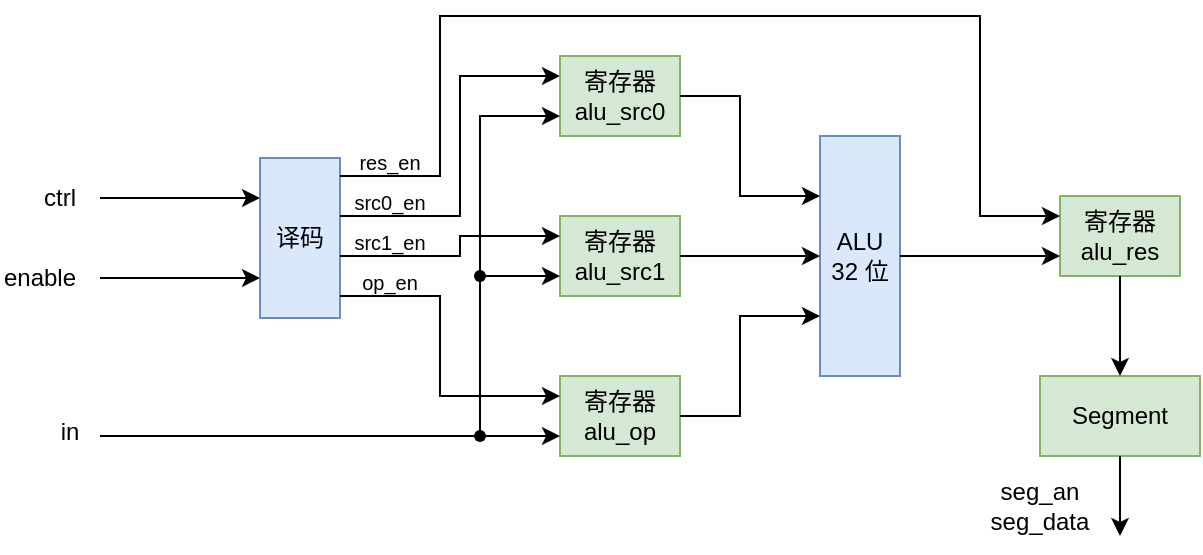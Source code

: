 <mxfile version="21.2.1" type="device">
  <diagram name="第 1 页" id="eWMWSehe36qU4sMQsFfr">
    <mxGraphModel dx="672" dy="411" grid="0" gridSize="10" guides="1" tooltips="1" connect="1" arrows="1" fold="1" page="1" pageScale="1" pageWidth="4681" pageHeight="3300" math="0" shadow="0">
      <root>
        <mxCell id="0" />
        <mxCell id="1" parent="0" />
        <mxCell id="okDLBhaODSzfk4YEHnMo-1" value="译码" style="rounded=0;whiteSpace=wrap;html=1;fillColor=#dae8fc;strokeColor=#6c8ebf;" parent="1" vertex="1">
          <mxGeometry x="240" y="211" width="40" height="80" as="geometry" />
        </mxCell>
        <mxCell id="okDLBhaODSzfk4YEHnMo-2" value="" style="endArrow=classic;html=1;rounded=0;entryX=0;entryY=0.25;entryDx=0;entryDy=0;" parent="1" target="okDLBhaODSzfk4YEHnMo-1" edge="1">
          <mxGeometry width="50" height="50" relative="1" as="geometry">
            <mxPoint x="160" y="231" as="sourcePoint" />
            <mxPoint x="200" y="221" as="targetPoint" />
          </mxGeometry>
        </mxCell>
        <mxCell id="okDLBhaODSzfk4YEHnMo-3" value="ctrl" style="text;html=1;strokeColor=none;fillColor=none;align=center;verticalAlign=middle;whiteSpace=wrap;rounded=0;" parent="1" vertex="1">
          <mxGeometry x="130" y="221" width="20" height="20" as="geometry" />
        </mxCell>
        <mxCell id="okDLBhaODSzfk4YEHnMo-4" value="" style="endArrow=classic;html=1;rounded=0;entryX=0;entryY=0.75;entryDx=0;entryDy=0;" parent="1" target="okDLBhaODSzfk4YEHnMo-1" edge="1">
          <mxGeometry width="50" height="50" relative="1" as="geometry">
            <mxPoint x="160" y="271" as="sourcePoint" />
            <mxPoint x="210" y="281" as="targetPoint" />
          </mxGeometry>
        </mxCell>
        <mxCell id="okDLBhaODSzfk4YEHnMo-5" value="enable" style="text;html=1;strokeColor=none;fillColor=none;align=center;verticalAlign=middle;whiteSpace=wrap;rounded=0;" parent="1" vertex="1">
          <mxGeometry x="110" y="261" width="40" height="20" as="geometry" />
        </mxCell>
        <mxCell id="okDLBhaODSzfk4YEHnMo-6" value="" style="endArrow=classic;html=1;rounded=0;entryX=0;entryY=0.25;entryDx=0;entryDy=0;" parent="1" target="okDLBhaODSzfk4YEHnMo-7" edge="1">
          <mxGeometry width="50" height="50" relative="1" as="geometry">
            <mxPoint x="280" y="240" as="sourcePoint" />
            <mxPoint x="360" y="200" as="targetPoint" />
            <Array as="points">
              <mxPoint x="340" y="240" />
              <mxPoint x="340" y="170" />
            </Array>
          </mxGeometry>
        </mxCell>
        <mxCell id="okDLBhaODSzfk4YEHnMo-7" value="寄存器&lt;br&gt;alu_src0" style="rounded=0;whiteSpace=wrap;html=1;fillColor=#d5e8d4;strokeColor=#82b366;" parent="1" vertex="1">
          <mxGeometry x="390" y="160" width="60" height="40" as="geometry" />
        </mxCell>
        <mxCell id="okDLBhaODSzfk4YEHnMo-8" value="寄存器&lt;br&gt;alu_src1" style="rounded=0;whiteSpace=wrap;html=1;fillColor=#d5e8d4;strokeColor=#82b366;" parent="1" vertex="1">
          <mxGeometry x="390" y="240" width="60" height="40" as="geometry" />
        </mxCell>
        <mxCell id="okDLBhaODSzfk4YEHnMo-9" value="寄存器&lt;br&gt;alu_op" style="rounded=0;whiteSpace=wrap;html=1;fillColor=#d5e8d4;strokeColor=#82b366;" parent="1" vertex="1">
          <mxGeometry x="390" y="320" width="60" height="40" as="geometry" />
        </mxCell>
        <mxCell id="okDLBhaODSzfk4YEHnMo-10" value="" style="endArrow=classic;html=1;rounded=0;entryX=0;entryY=0.25;entryDx=0;entryDy=0;exitX=1;exitY=0.613;exitDx=0;exitDy=0;exitPerimeter=0;" parent="1" source="okDLBhaODSzfk4YEHnMo-1" target="okDLBhaODSzfk4YEHnMo-8" edge="1">
          <mxGeometry width="50" height="50" relative="1" as="geometry">
            <mxPoint x="340" y="250" as="sourcePoint" />
            <mxPoint x="390" y="290" as="targetPoint" />
            <Array as="points">
              <mxPoint x="340" y="260" />
              <mxPoint x="340" y="250" />
            </Array>
          </mxGeometry>
        </mxCell>
        <mxCell id="okDLBhaODSzfk4YEHnMo-11" value="" style="endArrow=classic;html=1;rounded=0;entryX=0;entryY=0.25;entryDx=0;entryDy=0;exitX=1;exitY=0.863;exitDx=0;exitDy=0;exitPerimeter=0;" parent="1" source="okDLBhaODSzfk4YEHnMo-1" target="okDLBhaODSzfk4YEHnMo-9" edge="1">
          <mxGeometry width="50" height="50" relative="1" as="geometry">
            <mxPoint x="340" y="260" as="sourcePoint" />
            <mxPoint x="340" y="300" as="targetPoint" />
            <Array as="points">
              <mxPoint x="330" y="280" />
              <mxPoint x="330" y="330" />
            </Array>
          </mxGeometry>
        </mxCell>
        <mxCell id="okDLBhaODSzfk4YEHnMo-14" value="ALU&lt;br&gt;32 位" style="rounded=0;whiteSpace=wrap;html=1;fillColor=#dae8fc;strokeColor=#6c8ebf;" parent="1" vertex="1">
          <mxGeometry x="520" y="200" width="40" height="120" as="geometry" />
        </mxCell>
        <mxCell id="okDLBhaODSzfk4YEHnMo-15" value="" style="endArrow=classic;html=1;rounded=0;exitX=1;exitY=0.5;exitDx=0;exitDy=0;entryX=0;entryY=0.25;entryDx=0;entryDy=0;" parent="1" source="okDLBhaODSzfk4YEHnMo-7" target="okDLBhaODSzfk4YEHnMo-14" edge="1">
          <mxGeometry width="50" height="50" relative="1" as="geometry">
            <mxPoint x="500" y="160" as="sourcePoint" />
            <mxPoint x="550" y="110" as="targetPoint" />
            <Array as="points">
              <mxPoint x="480" y="180" />
              <mxPoint x="480" y="230" />
            </Array>
          </mxGeometry>
        </mxCell>
        <mxCell id="okDLBhaODSzfk4YEHnMo-16" value="" style="endArrow=classic;html=1;rounded=0;exitX=1;exitY=0.5;exitDx=0;exitDy=0;entryX=0;entryY=0.5;entryDx=0;entryDy=0;" parent="1" source="okDLBhaODSzfk4YEHnMo-8" target="okDLBhaODSzfk4YEHnMo-14" edge="1">
          <mxGeometry width="50" height="50" relative="1" as="geometry">
            <mxPoint x="590" y="230" as="sourcePoint" />
            <mxPoint x="640" y="180" as="targetPoint" />
          </mxGeometry>
        </mxCell>
        <mxCell id="okDLBhaODSzfk4YEHnMo-17" value="" style="endArrow=classic;html=1;rounded=0;exitX=1;exitY=0.5;exitDx=0;exitDy=0;entryX=0;entryY=0.75;entryDx=0;entryDy=0;" parent="1" source="okDLBhaODSzfk4YEHnMo-9" target="okDLBhaODSzfk4YEHnMo-14" edge="1">
          <mxGeometry width="50" height="50" relative="1" as="geometry">
            <mxPoint x="560" y="290" as="sourcePoint" />
            <mxPoint x="610" y="240" as="targetPoint" />
            <Array as="points">
              <mxPoint x="480" y="340" />
              <mxPoint x="480" y="290" />
            </Array>
          </mxGeometry>
        </mxCell>
        <mxCell id="okDLBhaODSzfk4YEHnMo-18" value="" style="endArrow=classic;html=1;rounded=0;entryX=0;entryY=0.75;entryDx=0;entryDy=0;exitX=0.469;exitY=0.395;exitDx=0;exitDy=0;exitPerimeter=0;" parent="1" source="okDLBhaODSzfk4YEHnMo-25" target="okDLBhaODSzfk4YEHnMo-7" edge="1">
          <mxGeometry width="50" height="50" relative="1" as="geometry">
            <mxPoint x="350" y="360" as="sourcePoint" />
            <mxPoint x="260" y="360" as="targetPoint" />
            <Array as="points">
              <mxPoint x="350" y="190" />
            </Array>
          </mxGeometry>
        </mxCell>
        <mxCell id="okDLBhaODSzfk4YEHnMo-20" value="" style="endArrow=none;html=1;rounded=0;" parent="1" target="okDLBhaODSzfk4YEHnMo-25" edge="1">
          <mxGeometry width="50" height="50" relative="1" as="geometry">
            <mxPoint x="160" y="350" as="sourcePoint" />
            <mxPoint x="350" y="360" as="targetPoint" />
          </mxGeometry>
        </mxCell>
        <mxCell id="okDLBhaODSzfk4YEHnMo-21" value="" style="endArrow=classic;html=1;rounded=0;entryX=0;entryY=0.75;entryDx=0;entryDy=0;" parent="1" target="okDLBhaODSzfk4YEHnMo-9" edge="1">
          <mxGeometry width="50" height="50" relative="1" as="geometry">
            <mxPoint x="350" y="350" as="sourcePoint" />
            <mxPoint x="250" y="290" as="targetPoint" />
          </mxGeometry>
        </mxCell>
        <mxCell id="okDLBhaODSzfk4YEHnMo-22" value="" style="endArrow=classic;html=1;rounded=0;entryX=0;entryY=0.75;entryDx=0;entryDy=0;" parent="1" edge="1">
          <mxGeometry width="50" height="50" relative="1" as="geometry">
            <mxPoint x="350" y="270" as="sourcePoint" />
            <mxPoint x="390" y="270" as="targetPoint" />
          </mxGeometry>
        </mxCell>
        <mxCell id="okDLBhaODSzfk4YEHnMo-23" value="" style="shape=waypoint;sketch=0;size=6;pointerEvents=1;points=[];fillColor=none;resizable=0;rotatable=0;perimeter=centerPerimeter;snapToPoint=1;" parent="1" vertex="1">
          <mxGeometry x="340" y="260" width="20" height="20" as="geometry" />
        </mxCell>
        <mxCell id="okDLBhaODSzfk4YEHnMo-25" value="" style="shape=waypoint;sketch=0;size=6;pointerEvents=1;points=[];fillColor=none;resizable=0;rotatable=0;perimeter=centerPerimeter;snapToPoint=1;" parent="1" vertex="1">
          <mxGeometry x="340" y="340" width="20" height="20" as="geometry" />
        </mxCell>
        <mxCell id="okDLBhaODSzfk4YEHnMo-27" value="in" style="text;html=1;strokeColor=none;fillColor=none;align=center;verticalAlign=middle;whiteSpace=wrap;rounded=0;" parent="1" vertex="1">
          <mxGeometry x="140" y="340" width="10" height="15" as="geometry" />
        </mxCell>
        <mxCell id="okDLBhaODSzfk4YEHnMo-28" value="Segment" style="rounded=0;whiteSpace=wrap;html=1;fillColor=#d5e8d4;strokeColor=#82b366;" parent="1" vertex="1">
          <mxGeometry x="630" y="320" width="80" height="40" as="geometry" />
        </mxCell>
        <mxCell id="okDLBhaODSzfk4YEHnMo-30" value="寄存器&lt;br&gt;alu_res" style="rounded=0;whiteSpace=wrap;html=1;fillColor=#d5e8d4;strokeColor=#82b366;" parent="1" vertex="1">
          <mxGeometry x="640" y="230" width="60" height="40" as="geometry" />
        </mxCell>
        <mxCell id="okDLBhaODSzfk4YEHnMo-31" value="" style="endArrow=classic;html=1;rounded=0;entryX=0;entryY=0.25;entryDx=0;entryDy=0;exitX=1;exitY=0.112;exitDx=0;exitDy=0;exitPerimeter=0;" parent="1" source="okDLBhaODSzfk4YEHnMo-1" target="okDLBhaODSzfk4YEHnMo-30" edge="1">
          <mxGeometry width="50" height="50" relative="1" as="geometry">
            <mxPoint x="340" y="170" as="sourcePoint" />
            <mxPoint x="640" y="250" as="targetPoint" />
            <Array as="points">
              <mxPoint x="330" y="220" />
              <mxPoint x="330" y="140" />
              <mxPoint x="600" y="140" />
              <mxPoint x="600" y="240" />
            </Array>
          </mxGeometry>
        </mxCell>
        <mxCell id="okDLBhaODSzfk4YEHnMo-32" value="" style="endArrow=classic;html=1;rounded=0;exitX=1;exitY=0.5;exitDx=0;exitDy=0;entryX=0;entryY=0.75;entryDx=0;entryDy=0;" parent="1" source="okDLBhaODSzfk4YEHnMo-14" target="okDLBhaODSzfk4YEHnMo-30" edge="1">
          <mxGeometry width="50" height="50" relative="1" as="geometry">
            <mxPoint x="650" y="230" as="sourcePoint" />
            <mxPoint x="700" y="180" as="targetPoint" />
          </mxGeometry>
        </mxCell>
        <mxCell id="okDLBhaODSzfk4YEHnMo-35" value="" style="endArrow=classic;html=1;rounded=0;exitX=0.5;exitY=1;exitDx=0;exitDy=0;entryX=0.5;entryY=0;entryDx=0;entryDy=0;" parent="1" source="okDLBhaODSzfk4YEHnMo-30" target="okDLBhaODSzfk4YEHnMo-28" edge="1">
          <mxGeometry width="50" height="50" relative="1" as="geometry">
            <mxPoint x="680" y="440" as="sourcePoint" />
            <mxPoint x="730" y="390" as="targetPoint" />
          </mxGeometry>
        </mxCell>
        <mxCell id="9tf_eg-mkQqvRc29qH0i-1" value="src1_en" style="text;html=1;strokeColor=none;fillColor=none;align=center;verticalAlign=middle;whiteSpace=wrap;rounded=0;fontSize=10;" vertex="1" parent="1">
          <mxGeometry x="285" y="249.75" width="40" height="6.5" as="geometry" />
        </mxCell>
        <mxCell id="9tf_eg-mkQqvRc29qH0i-2" value="src0_en" style="text;html=1;strokeColor=none;fillColor=none;align=center;verticalAlign=middle;whiteSpace=wrap;rounded=0;fontSize=10;" vertex="1" parent="1">
          <mxGeometry x="285" y="230" width="40" height="6.5" as="geometry" />
        </mxCell>
        <mxCell id="9tf_eg-mkQqvRc29qH0i-3" value="op_en" style="text;html=1;strokeColor=none;fillColor=none;align=center;verticalAlign=middle;whiteSpace=wrap;rounded=0;fontSize=10;" vertex="1" parent="1">
          <mxGeometry x="285" y="270" width="40" height="6.5" as="geometry" />
        </mxCell>
        <mxCell id="9tf_eg-mkQqvRc29qH0i-4" value="res_en" style="text;html=1;strokeColor=none;fillColor=none;align=center;verticalAlign=middle;whiteSpace=wrap;rounded=0;fontSize=10;" vertex="1" parent="1">
          <mxGeometry x="285" y="210" width="40" height="6.5" as="geometry" />
        </mxCell>
        <mxCell id="9tf_eg-mkQqvRc29qH0i-5" value="" style="endArrow=classic;html=1;rounded=0;exitX=0.5;exitY=1;exitDx=0;exitDy=0;" edge="1" parent="1" source="okDLBhaODSzfk4YEHnMo-28">
          <mxGeometry width="50" height="50" relative="1" as="geometry">
            <mxPoint x="610" y="430" as="sourcePoint" />
            <mxPoint x="670" y="400" as="targetPoint" />
          </mxGeometry>
        </mxCell>
        <mxCell id="9tf_eg-mkQqvRc29qH0i-6" value="seg_an&lt;br&gt;seg_data" style="text;html=1;strokeColor=none;fillColor=none;align=center;verticalAlign=middle;whiteSpace=wrap;rounded=0;" vertex="1" parent="1">
          <mxGeometry x="600" y="370" width="60" height="30" as="geometry" />
        </mxCell>
      </root>
    </mxGraphModel>
  </diagram>
</mxfile>
